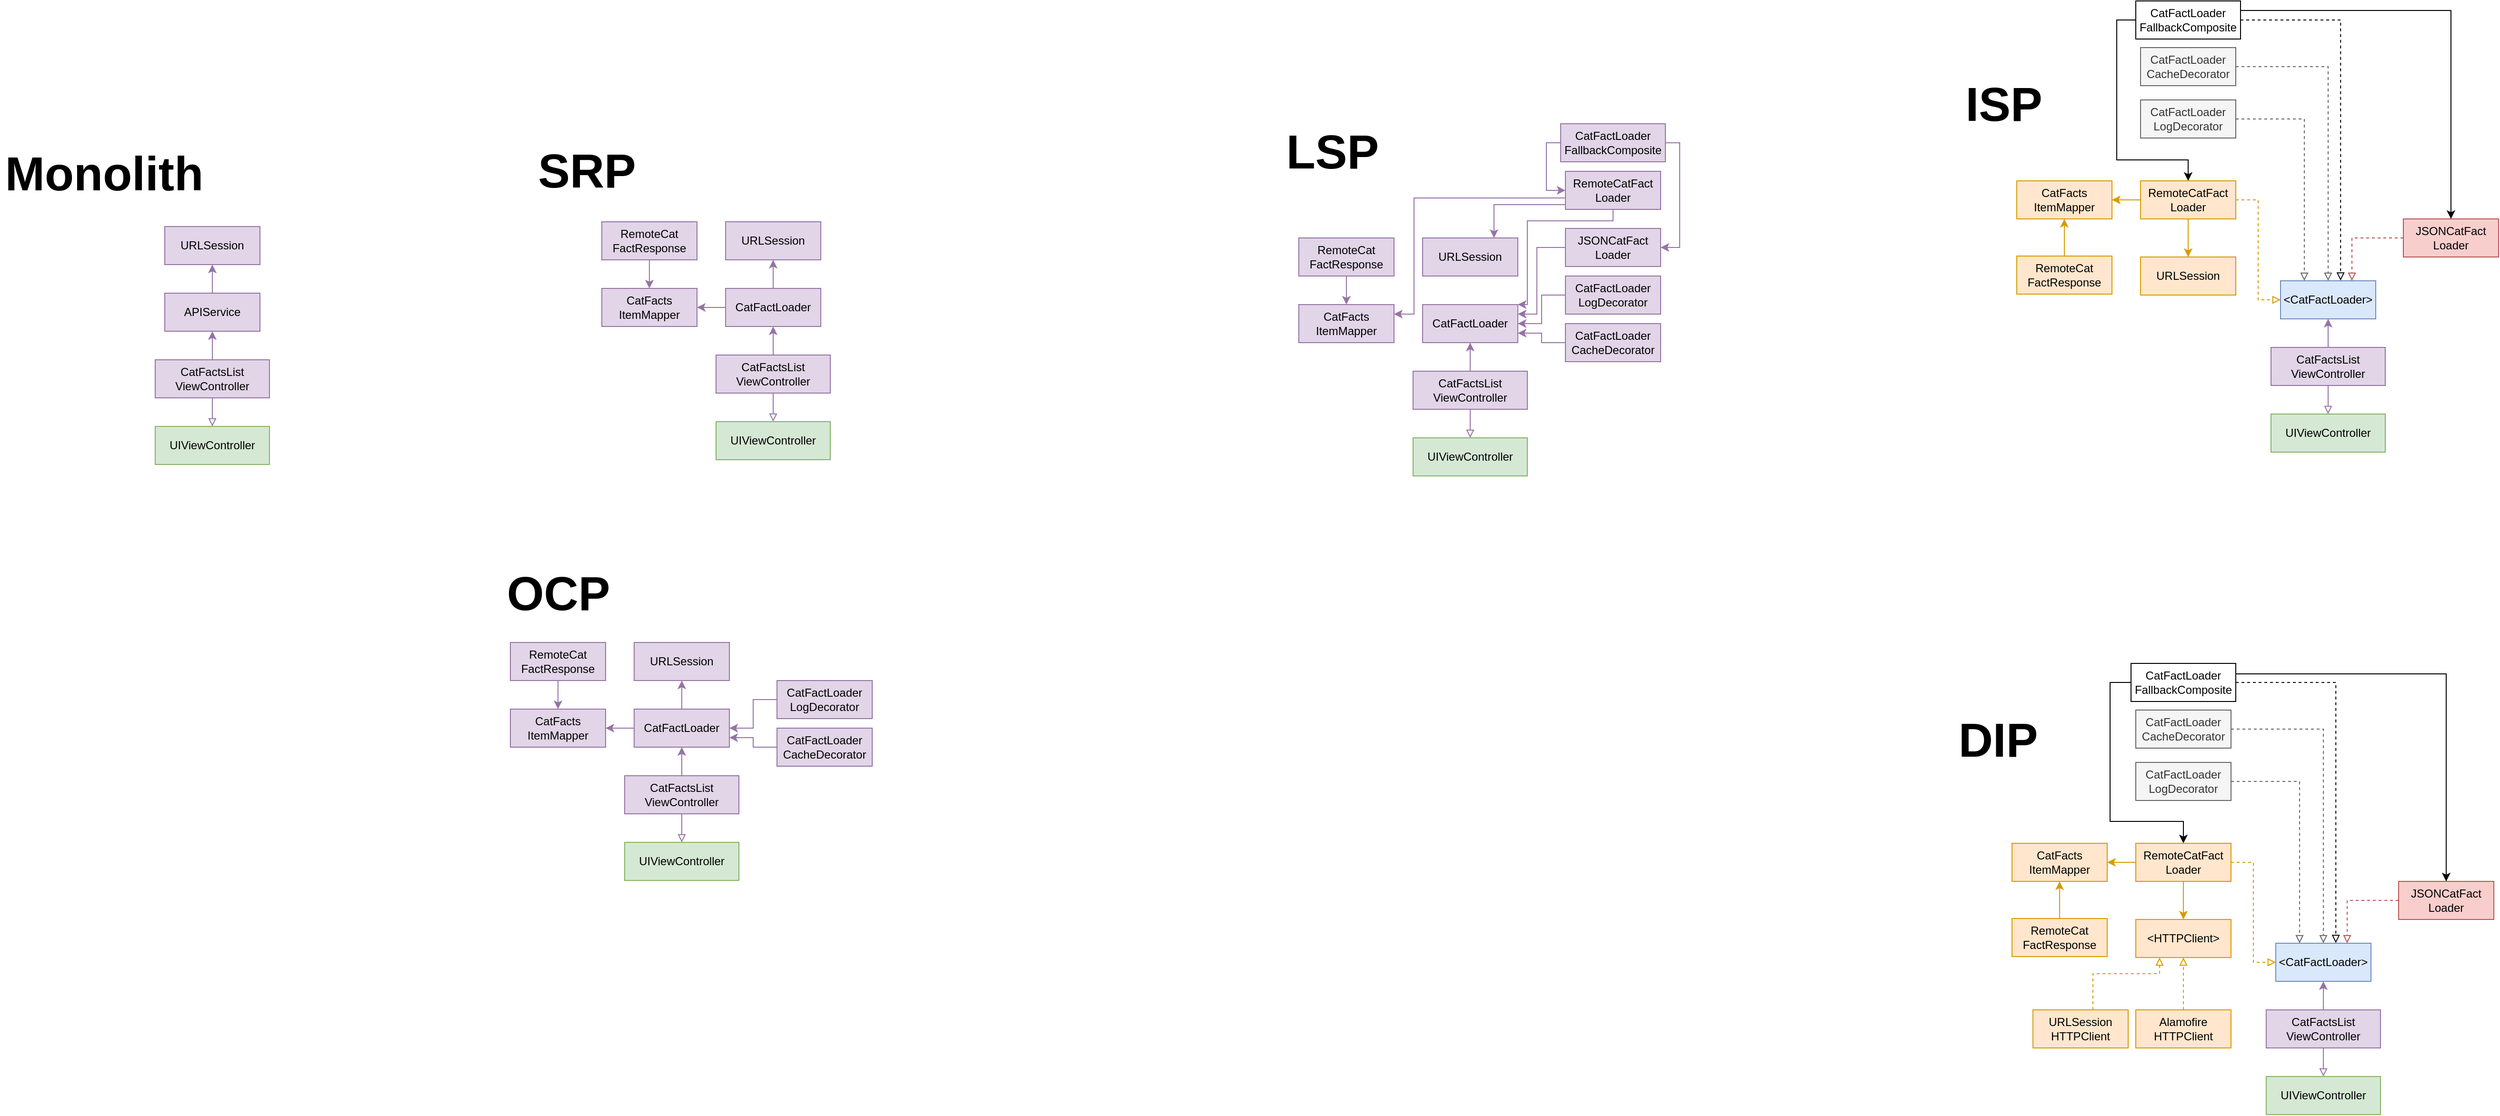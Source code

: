 <mxfile version="20.8.10" type="github">
  <diagram id="V63KB-KYKJKaw1Z58SDV" name="Page-1">
    <mxGraphModel dx="2649" dy="1131" grid="0" gridSize="10" guides="1" tooltips="1" connect="1" arrows="1" fold="1" page="0" pageScale="1" pageWidth="850" pageHeight="1100" math="0" shadow="0">
      <root>
        <mxCell id="0" />
        <mxCell id="1" parent="0" />
        <mxCell id="dMn5n8a147cffpDs2WUU-1" style="edgeStyle=orthogonalEdgeStyle;rounded=0;orthogonalLoop=1;jettySize=auto;html=1;fontColor=#1726FF;endArrow=block;endFill=0;fillColor=#e1d5e7;strokeColor=#9673a6;" edge="1" parent="1" source="dMn5n8a147cffpDs2WUU-3" target="dMn5n8a147cffpDs2WUU-4">
          <mxGeometry relative="1" as="geometry" />
        </mxCell>
        <mxCell id="dMn5n8a147cffpDs2WUU-2" style="edgeStyle=orthogonalEdgeStyle;rounded=0;orthogonalLoop=1;jettySize=auto;html=1;fontColor=#1726FF;endArrow=classic;endFill=1;fillColor=#e1d5e7;strokeColor=#9673a6;" edge="1" parent="1" source="dMn5n8a147cffpDs2WUU-3" target="dMn5n8a147cffpDs2WUU-5">
          <mxGeometry relative="1" as="geometry" />
        </mxCell>
        <mxCell id="dMn5n8a147cffpDs2WUU-3" value="CatFactsList&lt;br&gt;ViewController" style="rounded=0;whiteSpace=wrap;html=1;fillColor=#e1d5e7;strokeColor=#9673a6;" vertex="1" parent="1">
          <mxGeometry x="-382" y="758" width="120" height="40" as="geometry" />
        </mxCell>
        <mxCell id="dMn5n8a147cffpDs2WUU-4" value="UIViewController" style="rounded=0;whiteSpace=wrap;html=1;fillColor=#d5e8d4;strokeColor=#82b366;" vertex="1" parent="1">
          <mxGeometry x="-382" y="828" width="120" height="40" as="geometry" />
        </mxCell>
        <mxCell id="dMn5n8a147cffpDs2WUU-15" value="" style="edgeStyle=orthogonalEdgeStyle;rounded=0;orthogonalLoop=1;jettySize=auto;html=1;strokeColor=#9673a6;fontColor=#1726FF;endFill=1;fillColor=#e1d5e7;" edge="1" parent="1" source="dMn5n8a147cffpDs2WUU-5" target="dMn5n8a147cffpDs2WUU-14">
          <mxGeometry relative="1" as="geometry" />
        </mxCell>
        <mxCell id="dMn5n8a147cffpDs2WUU-5" value="APIService" style="rounded=0;whiteSpace=wrap;html=1;fillColor=#e1d5e7;strokeColor=#9673a6;" vertex="1" parent="1">
          <mxGeometry x="-372" y="688" width="100" height="40" as="geometry" />
        </mxCell>
        <mxCell id="dMn5n8a147cffpDs2WUU-14" value="URLSession" style="rounded=0;whiteSpace=wrap;html=1;fillColor=#e1d5e7;strokeColor=#9673a6;" vertex="1" parent="1">
          <mxGeometry x="-372" y="618" width="100" height="40" as="geometry" />
        </mxCell>
        <mxCell id="dMn5n8a147cffpDs2WUU-25" style="edgeStyle=orthogonalEdgeStyle;rounded=0;orthogonalLoop=1;jettySize=auto;html=1;fontColor=#1726FF;endArrow=block;endFill=0;fillColor=#e1d5e7;strokeColor=#9673a6;" edge="1" source="dMn5n8a147cffpDs2WUU-27" target="dMn5n8a147cffpDs2WUU-28" parent="1">
          <mxGeometry relative="1" as="geometry" />
        </mxCell>
        <mxCell id="dMn5n8a147cffpDs2WUU-26" style="edgeStyle=orthogonalEdgeStyle;rounded=0;orthogonalLoop=1;jettySize=auto;html=1;fontColor=#1726FF;endArrow=classic;endFill=1;fillColor=#e1d5e7;strokeColor=#9673a6;" edge="1" source="dMn5n8a147cffpDs2WUU-27" target="dMn5n8a147cffpDs2WUU-30" parent="1">
          <mxGeometry relative="1" as="geometry" />
        </mxCell>
        <mxCell id="dMn5n8a147cffpDs2WUU-27" value="CatFactsList&lt;br&gt;ViewController" style="rounded=0;whiteSpace=wrap;html=1;fillColor=#e1d5e7;strokeColor=#9673a6;" vertex="1" parent="1">
          <mxGeometry x="207" y="753" width="120" height="40" as="geometry" />
        </mxCell>
        <mxCell id="dMn5n8a147cffpDs2WUU-28" value="UIViewController" style="rounded=0;whiteSpace=wrap;html=1;fillColor=#d5e8d4;strokeColor=#82b366;" vertex="1" parent="1">
          <mxGeometry x="207" y="823" width="120" height="40" as="geometry" />
        </mxCell>
        <mxCell id="dMn5n8a147cffpDs2WUU-29" value="" style="edgeStyle=orthogonalEdgeStyle;rounded=0;orthogonalLoop=1;jettySize=auto;html=1;strokeColor=#9673a6;fontColor=#1726FF;endFill=1;fillColor=#e1d5e7;" edge="1" source="dMn5n8a147cffpDs2WUU-30" target="dMn5n8a147cffpDs2WUU-31" parent="1">
          <mxGeometry relative="1" as="geometry" />
        </mxCell>
        <mxCell id="dMn5n8a147cffpDs2WUU-36" value="" style="edgeStyle=orthogonalEdgeStyle;rounded=0;orthogonalLoop=1;jettySize=auto;html=1;strokeColor=#9673a6;fontColor=#1726FF;endFill=1;fillColor=#e1d5e7;" edge="1" parent="1" source="dMn5n8a147cffpDs2WUU-30" target="dMn5n8a147cffpDs2WUU-32">
          <mxGeometry relative="1" as="geometry" />
        </mxCell>
        <mxCell id="dMn5n8a147cffpDs2WUU-30" value="CatFactLoader" style="rounded=0;whiteSpace=wrap;html=1;fillColor=#e1d5e7;strokeColor=#9673a6;" vertex="1" parent="1">
          <mxGeometry x="217" y="683" width="100" height="40" as="geometry" />
        </mxCell>
        <mxCell id="dMn5n8a147cffpDs2WUU-31" value="URLSession" style="rounded=0;whiteSpace=wrap;html=1;fillColor=#e1d5e7;strokeColor=#9673a6;" vertex="1" parent="1">
          <mxGeometry x="217" y="613" width="100" height="40" as="geometry" />
        </mxCell>
        <mxCell id="dMn5n8a147cffpDs2WUU-32" value="CatFacts&lt;br&gt;ItemMapper" style="rounded=0;whiteSpace=wrap;html=1;fillColor=#e1d5e7;strokeColor=#9673a6;" vertex="1" parent="1">
          <mxGeometry x="87" y="683" width="100" height="40" as="geometry" />
        </mxCell>
        <mxCell id="dMn5n8a147cffpDs2WUU-40" value="" style="edgeStyle=orthogonalEdgeStyle;rounded=0;orthogonalLoop=1;jettySize=auto;html=1;strokeColor=#9673a6;fontColor=#1726FF;endFill=1;fillColor=#e1d5e7;" edge="1" parent="1" source="dMn5n8a147cffpDs2WUU-38" target="dMn5n8a147cffpDs2WUU-32">
          <mxGeometry relative="1" as="geometry" />
        </mxCell>
        <mxCell id="dMn5n8a147cffpDs2WUU-38" value="RemoteCat&lt;br&gt;FactResponse" style="rounded=0;whiteSpace=wrap;html=1;fillColor=#e1d5e7;strokeColor=#9673a6;" vertex="1" parent="1">
          <mxGeometry x="87" y="613" width="100" height="40" as="geometry" />
        </mxCell>
        <mxCell id="dMn5n8a147cffpDs2WUU-46" style="edgeStyle=orthogonalEdgeStyle;rounded=0;orthogonalLoop=1;jettySize=auto;html=1;fontColor=#1726FF;endArrow=block;endFill=0;fillColor=#e1d5e7;strokeColor=#9673a6;" edge="1" parent="1" source="dMn5n8a147cffpDs2WUU-48" target="dMn5n8a147cffpDs2WUU-49">
          <mxGeometry relative="1" as="geometry" />
        </mxCell>
        <mxCell id="dMn5n8a147cffpDs2WUU-47" style="edgeStyle=orthogonalEdgeStyle;rounded=0;orthogonalLoop=1;jettySize=auto;html=1;fontColor=#1726FF;endArrow=classic;endFill=1;fillColor=#e1d5e7;strokeColor=#9673a6;" edge="1" parent="1" source="dMn5n8a147cffpDs2WUU-48" target="dMn5n8a147cffpDs2WUU-53">
          <mxGeometry relative="1" as="geometry" />
        </mxCell>
        <mxCell id="dMn5n8a147cffpDs2WUU-48" value="CatFactsList&lt;br&gt;ViewController" style="rounded=0;whiteSpace=wrap;html=1;fillColor=#e1d5e7;strokeColor=#9673a6;" vertex="1" parent="1">
          <mxGeometry x="111" y="1195" width="120" height="40" as="geometry" />
        </mxCell>
        <mxCell id="dMn5n8a147cffpDs2WUU-49" value="UIViewController" style="rounded=0;whiteSpace=wrap;html=1;fillColor=#d5e8d4;strokeColor=#82b366;" vertex="1" parent="1">
          <mxGeometry x="111" y="1265" width="120" height="40" as="geometry" />
        </mxCell>
        <mxCell id="dMn5n8a147cffpDs2WUU-50" value="" style="edgeStyle=orthogonalEdgeStyle;rounded=0;orthogonalLoop=1;jettySize=auto;html=1;strokeColor=#9673a6;fontColor=#1726FF;endFill=1;fillColor=#e1d5e7;" edge="1" parent="1" source="dMn5n8a147cffpDs2WUU-53" target="dMn5n8a147cffpDs2WUU-54">
          <mxGeometry relative="1" as="geometry" />
        </mxCell>
        <mxCell id="dMn5n8a147cffpDs2WUU-51" value="" style="edgeStyle=orthogonalEdgeStyle;rounded=0;orthogonalLoop=1;jettySize=auto;html=1;strokeColor=#9673a6;fontColor=#1726FF;endFill=1;fillColor=#e1d5e7;" edge="1" parent="1" source="dMn5n8a147cffpDs2WUU-53" target="dMn5n8a147cffpDs2WUU-56">
          <mxGeometry relative="1" as="geometry" />
        </mxCell>
        <mxCell id="dMn5n8a147cffpDs2WUU-53" value="CatFactLoader" style="rounded=0;whiteSpace=wrap;html=1;fillColor=#e1d5e7;strokeColor=#9673a6;" vertex="1" parent="1">
          <mxGeometry x="121" y="1125" width="100" height="40" as="geometry" />
        </mxCell>
        <mxCell id="dMn5n8a147cffpDs2WUU-54" value="URLSession" style="rounded=0;whiteSpace=wrap;html=1;fillColor=#e1d5e7;strokeColor=#9673a6;" vertex="1" parent="1">
          <mxGeometry x="121" y="1055" width="100" height="40" as="geometry" />
        </mxCell>
        <mxCell id="dMn5n8a147cffpDs2WUU-56" value="CatFacts&lt;br&gt;ItemMapper" style="rounded=0;whiteSpace=wrap;html=1;fillColor=#e1d5e7;strokeColor=#9673a6;" vertex="1" parent="1">
          <mxGeometry x="-9" y="1125" width="100" height="40" as="geometry" />
        </mxCell>
        <mxCell id="dMn5n8a147cffpDs2WUU-57" value="" style="edgeStyle=orthogonalEdgeStyle;rounded=0;orthogonalLoop=1;jettySize=auto;html=1;strokeColor=#9673a6;fontColor=#1726FF;endFill=1;fillColor=#e1d5e7;" edge="1" parent="1" source="dMn5n8a147cffpDs2WUU-58" target="dMn5n8a147cffpDs2WUU-56">
          <mxGeometry relative="1" as="geometry" />
        </mxCell>
        <mxCell id="dMn5n8a147cffpDs2WUU-58" value="RemoteCat&lt;br&gt;FactResponse" style="rounded=0;whiteSpace=wrap;html=1;fillColor=#e1d5e7;strokeColor=#9673a6;" vertex="1" parent="1">
          <mxGeometry x="-9" y="1055" width="100" height="40" as="geometry" />
        </mxCell>
        <mxCell id="dMn5n8a147cffpDs2WUU-62" style="edgeStyle=orthogonalEdgeStyle;rounded=0;orthogonalLoop=1;jettySize=auto;html=1;entryX=1;entryY=0.5;entryDx=0;entryDy=0;strokeColor=#9673a6;fontColor=#1726FF;endFill=1;fillColor=#e1d5e7;" edge="1" parent="1" source="dMn5n8a147cffpDs2WUU-60" target="dMn5n8a147cffpDs2WUU-53">
          <mxGeometry relative="1" as="geometry" />
        </mxCell>
        <mxCell id="dMn5n8a147cffpDs2WUU-60" value="CatFactLoader&lt;br&gt;LogDecorator" style="rounded=0;whiteSpace=wrap;html=1;fillColor=#e1d5e7;strokeColor=#9673a6;" vertex="1" parent="1">
          <mxGeometry x="271" y="1095" width="100" height="40" as="geometry" />
        </mxCell>
        <mxCell id="dMn5n8a147cffpDs2WUU-65" style="edgeStyle=orthogonalEdgeStyle;rounded=0;orthogonalLoop=1;jettySize=auto;html=1;entryX=1;entryY=0.75;entryDx=0;entryDy=0;strokeColor=#9673a6;fontColor=#1726FF;endFill=1;fillColor=#e1d5e7;" edge="1" parent="1" source="dMn5n8a147cffpDs2WUU-63" target="dMn5n8a147cffpDs2WUU-53">
          <mxGeometry relative="1" as="geometry" />
        </mxCell>
        <mxCell id="dMn5n8a147cffpDs2WUU-63" value="CatFactLoader&lt;br&gt;CacheDecorator" style="rounded=0;whiteSpace=wrap;html=1;fillColor=#e1d5e7;strokeColor=#9673a6;" vertex="1" parent="1">
          <mxGeometry x="271" y="1145" width="100" height="40" as="geometry" />
        </mxCell>
        <mxCell id="dMn5n8a147cffpDs2WUU-66" style="edgeStyle=orthogonalEdgeStyle;rounded=0;orthogonalLoop=1;jettySize=auto;html=1;fontColor=#1726FF;endArrow=block;endFill=0;fillColor=#e1d5e7;strokeColor=#9673a6;" edge="1" parent="1" source="dMn5n8a147cffpDs2WUU-68" target="dMn5n8a147cffpDs2WUU-69">
          <mxGeometry relative="1" as="geometry" />
        </mxCell>
        <mxCell id="dMn5n8a147cffpDs2WUU-67" style="edgeStyle=orthogonalEdgeStyle;rounded=0;orthogonalLoop=1;jettySize=auto;html=1;fontColor=#1726FF;endArrow=classic;endFill=1;fillColor=#e1d5e7;strokeColor=#9673a6;" edge="1" parent="1" source="dMn5n8a147cffpDs2WUU-68" target="dMn5n8a147cffpDs2WUU-73">
          <mxGeometry relative="1" as="geometry" />
        </mxCell>
        <mxCell id="dMn5n8a147cffpDs2WUU-68" value="CatFactsList&lt;br&gt;ViewController" style="rounded=0;whiteSpace=wrap;html=1;fillColor=#e1d5e7;strokeColor=#9673a6;" vertex="1" parent="1">
          <mxGeometry x="939" y="770" width="120" height="40" as="geometry" />
        </mxCell>
        <mxCell id="dMn5n8a147cffpDs2WUU-69" value="UIViewController" style="rounded=0;whiteSpace=wrap;html=1;fillColor=#d5e8d4;strokeColor=#82b366;" vertex="1" parent="1">
          <mxGeometry x="939" y="840" width="120" height="40" as="geometry" />
        </mxCell>
        <mxCell id="dMn5n8a147cffpDs2WUU-73" value="CatFactLoader" style="rounded=0;whiteSpace=wrap;html=1;fillColor=#e1d5e7;strokeColor=#9673a6;" vertex="1" parent="1">
          <mxGeometry x="949" y="700" width="100" height="40" as="geometry" />
        </mxCell>
        <mxCell id="dMn5n8a147cffpDs2WUU-74" value="URLSession" style="rounded=0;whiteSpace=wrap;html=1;fillColor=#e1d5e7;strokeColor=#9673a6;" vertex="1" parent="1">
          <mxGeometry x="949" y="630" width="100" height="40" as="geometry" />
        </mxCell>
        <mxCell id="dMn5n8a147cffpDs2WUU-76" value="CatFacts&lt;br&gt;ItemMapper" style="rounded=0;whiteSpace=wrap;html=1;fillColor=#e1d5e7;strokeColor=#9673a6;" vertex="1" parent="1">
          <mxGeometry x="819" y="700" width="100" height="40" as="geometry" />
        </mxCell>
        <mxCell id="dMn5n8a147cffpDs2WUU-77" value="" style="edgeStyle=orthogonalEdgeStyle;rounded=0;orthogonalLoop=1;jettySize=auto;html=1;strokeColor=#9673a6;fontColor=#1726FF;endFill=1;fillColor=#e1d5e7;" edge="1" parent="1" source="dMn5n8a147cffpDs2WUU-78" target="dMn5n8a147cffpDs2WUU-76">
          <mxGeometry relative="1" as="geometry" />
        </mxCell>
        <mxCell id="dMn5n8a147cffpDs2WUU-78" value="RemoteCat&lt;br&gt;FactResponse" style="rounded=0;whiteSpace=wrap;html=1;fillColor=#e1d5e7;strokeColor=#9673a6;" vertex="1" parent="1">
          <mxGeometry x="819" y="630" width="100" height="40" as="geometry" />
        </mxCell>
        <mxCell id="dMn5n8a147cffpDs2WUU-80" style="edgeStyle=orthogonalEdgeStyle;rounded=0;orthogonalLoop=1;jettySize=auto;html=1;entryX=1;entryY=0.5;entryDx=0;entryDy=0;strokeColor=#9673a6;fontColor=#1726FF;endFill=1;fillColor=#e1d5e7;" edge="1" parent="1" source="dMn5n8a147cffpDs2WUU-81" target="dMn5n8a147cffpDs2WUU-73">
          <mxGeometry relative="1" as="geometry" />
        </mxCell>
        <mxCell id="dMn5n8a147cffpDs2WUU-81" value="CatFactLoader&lt;br&gt;LogDecorator" style="rounded=0;whiteSpace=wrap;html=1;fillColor=#e1d5e7;strokeColor=#9673a6;" vertex="1" parent="1">
          <mxGeometry x="1099" y="670" width="100" height="40" as="geometry" />
        </mxCell>
        <mxCell id="dMn5n8a147cffpDs2WUU-82" style="edgeStyle=orthogonalEdgeStyle;rounded=0;orthogonalLoop=1;jettySize=auto;html=1;entryX=1;entryY=0.75;entryDx=0;entryDy=0;strokeColor=#9673a6;fontColor=#1726FF;endFill=1;fillColor=#e1d5e7;" edge="1" parent="1" source="dMn5n8a147cffpDs2WUU-83" target="dMn5n8a147cffpDs2WUU-73">
          <mxGeometry relative="1" as="geometry" />
        </mxCell>
        <mxCell id="dMn5n8a147cffpDs2WUU-83" value="CatFactLoader&lt;br&gt;CacheDecorator" style="rounded=0;whiteSpace=wrap;html=1;fillColor=#e1d5e7;strokeColor=#9673a6;" vertex="1" parent="1">
          <mxGeometry x="1099" y="720" width="100" height="40" as="geometry" />
        </mxCell>
        <mxCell id="dMn5n8a147cffpDs2WUU-91" style="edgeStyle=orthogonalEdgeStyle;rounded=0;orthogonalLoop=1;jettySize=auto;html=1;entryX=1;entryY=0.25;entryDx=0;entryDy=0;strokeColor=#9673a6;fontColor=#1726FF;endFill=1;fillColor=#e1d5e7;" edge="1" parent="1" source="dMn5n8a147cffpDs2WUU-84" target="dMn5n8a147cffpDs2WUU-73">
          <mxGeometry relative="1" as="geometry">
            <Array as="points">
              <mxPoint x="1069" y="640" />
              <mxPoint x="1069" y="710" />
            </Array>
          </mxGeometry>
        </mxCell>
        <mxCell id="dMn5n8a147cffpDs2WUU-84" value="JSONCatFact&lt;br&gt;Loader" style="rounded=0;whiteSpace=wrap;html=1;fillColor=#e1d5e7;strokeColor=#9673a6;" vertex="1" parent="1">
          <mxGeometry x="1099" y="620" width="100" height="40" as="geometry" />
        </mxCell>
        <mxCell id="dMn5n8a147cffpDs2WUU-88" style="edgeStyle=orthogonalEdgeStyle;rounded=0;orthogonalLoop=1;jettySize=auto;html=1;entryX=1;entryY=0.5;entryDx=0;entryDy=0;strokeColor=#9673a6;fontColor=#1726FF;endFill=1;fillColor=#e1d5e7;" edge="1" parent="1" source="dMn5n8a147cffpDs2WUU-87" target="dMn5n8a147cffpDs2WUU-84">
          <mxGeometry relative="1" as="geometry">
            <Array as="points">
              <mxPoint x="1219" y="530" />
              <mxPoint x="1219" y="640" />
            </Array>
          </mxGeometry>
        </mxCell>
        <mxCell id="dMn5n8a147cffpDs2WUU-116" style="edgeStyle=orthogonalEdgeStyle;rounded=0;orthogonalLoop=1;jettySize=auto;html=1;entryX=0;entryY=0.5;entryDx=0;entryDy=0;strokeColor=#9673a6;fontColor=#1726FF;endFill=1;fillColor=#e1d5e7;" edge="1" parent="1" source="dMn5n8a147cffpDs2WUU-87" target="dMn5n8a147cffpDs2WUU-115">
          <mxGeometry relative="1" as="geometry">
            <Array as="points">
              <mxPoint x="1079" y="530" />
              <mxPoint x="1079" y="580" />
            </Array>
          </mxGeometry>
        </mxCell>
        <mxCell id="dMn5n8a147cffpDs2WUU-87" value="CatFactLoader&lt;br&gt;FallbackComposite" style="rounded=0;whiteSpace=wrap;html=1;fillColor=#e1d5e7;strokeColor=#9673a6;" vertex="1" parent="1">
          <mxGeometry x="1094" y="510" width="110" height="40" as="geometry" />
        </mxCell>
        <mxCell id="dMn5n8a147cffpDs2WUU-117" style="edgeStyle=orthogonalEdgeStyle;rounded=0;orthogonalLoop=1;jettySize=auto;html=1;entryX=1;entryY=0;entryDx=0;entryDy=0;strokeColor=#9673a6;fontColor=#1726FF;endFill=1;fillColor=#e1d5e7;" edge="1" parent="1" source="dMn5n8a147cffpDs2WUU-115" target="dMn5n8a147cffpDs2WUU-73">
          <mxGeometry relative="1" as="geometry">
            <Array as="points">
              <mxPoint x="1149" y="612" />
              <mxPoint x="1059" y="612" />
              <mxPoint x="1059" y="700" />
            </Array>
          </mxGeometry>
        </mxCell>
        <mxCell id="dMn5n8a147cffpDs2WUU-143" style="edgeStyle=orthogonalEdgeStyle;rounded=0;orthogonalLoop=1;jettySize=auto;html=1;strokeColor=#9673a6;fontColor=#1726FF;endFill=1;fillColor=#e1d5e7;" edge="1" parent="1" source="dMn5n8a147cffpDs2WUU-115" target="dMn5n8a147cffpDs2WUU-74">
          <mxGeometry relative="1" as="geometry">
            <Array as="points">
              <mxPoint x="1024" y="595" />
            </Array>
          </mxGeometry>
        </mxCell>
        <mxCell id="dMn5n8a147cffpDs2WUU-144" style="edgeStyle=orthogonalEdgeStyle;rounded=0;orthogonalLoop=1;jettySize=auto;html=1;entryX=1;entryY=0.25;entryDx=0;entryDy=0;strokeColor=#9673a6;fontColor=#1726FF;endFill=1;fillColor=#e1d5e7;" edge="1" parent="1" source="dMn5n8a147cffpDs2WUU-115" target="dMn5n8a147cffpDs2WUU-76">
          <mxGeometry relative="1" as="geometry">
            <Array as="points">
              <mxPoint x="940" y="588" />
              <mxPoint x="940" y="710" />
            </Array>
          </mxGeometry>
        </mxCell>
        <mxCell id="dMn5n8a147cffpDs2WUU-115" value="RemoteCatFact&lt;br&gt;Loader" style="rounded=0;whiteSpace=wrap;html=1;fillColor=#e1d5e7;strokeColor=#9673a6;" vertex="1" parent="1">
          <mxGeometry x="1099" y="560" width="100" height="40" as="geometry" />
        </mxCell>
        <mxCell id="dMn5n8a147cffpDs2WUU-165" style="edgeStyle=orthogonalEdgeStyle;rounded=0;orthogonalLoop=1;jettySize=auto;html=1;fontColor=#1726FF;endArrow=block;endFill=0;fillColor=#e1d5e7;strokeColor=#9673a6;" edge="1" source="dMn5n8a147cffpDs2WUU-167" target="dMn5n8a147cffpDs2WUU-168" parent="1">
          <mxGeometry relative="1" as="geometry" />
        </mxCell>
        <mxCell id="dMn5n8a147cffpDs2WUU-166" style="edgeStyle=orthogonalEdgeStyle;rounded=0;orthogonalLoop=1;jettySize=auto;html=1;fontColor=#1726FF;endArrow=classic;endFill=1;fillColor=#e1d5e7;strokeColor=#9673a6;" edge="1" source="dMn5n8a147cffpDs2WUU-167" target="dMn5n8a147cffpDs2WUU-169" parent="1">
          <mxGeometry relative="1" as="geometry" />
        </mxCell>
        <mxCell id="dMn5n8a147cffpDs2WUU-167" value="CatFactsList&lt;br&gt;ViewController" style="rounded=0;whiteSpace=wrap;html=1;fillColor=#e1d5e7;strokeColor=#9673a6;" vertex="1" parent="1">
          <mxGeometry x="1840" y="745" width="120" height="40" as="geometry" />
        </mxCell>
        <mxCell id="dMn5n8a147cffpDs2WUU-168" value="UIViewController" style="rounded=0;whiteSpace=wrap;html=1;fillColor=#d5e8d4;strokeColor=#82b366;" vertex="1" parent="1">
          <mxGeometry x="1840" y="815" width="120" height="40" as="geometry" />
        </mxCell>
        <mxCell id="dMn5n8a147cffpDs2WUU-169" value="&amp;lt;CatFactLoader&amp;gt;" style="rounded=0;whiteSpace=wrap;html=1;fillColor=#dae8fc;strokeColor=#6c8ebf;" vertex="1" parent="1">
          <mxGeometry x="1850" y="675" width="100" height="40" as="geometry" />
        </mxCell>
        <mxCell id="dMn5n8a147cffpDs2WUU-170" value="URLSession" style="rounded=0;whiteSpace=wrap;html=1;fillColor=#ffe6cc;strokeColor=#d79b00;" vertex="1" parent="1">
          <mxGeometry x="1703" y="650" width="100" height="40" as="geometry" />
        </mxCell>
        <mxCell id="dMn5n8a147cffpDs2WUU-171" value="CatFacts&lt;br&gt;ItemMapper" style="rounded=0;whiteSpace=wrap;html=1;fillColor=#ffe6cc;strokeColor=#d79b00;" vertex="1" parent="1">
          <mxGeometry x="1573" y="570" width="100" height="40" as="geometry" />
        </mxCell>
        <mxCell id="dMn5n8a147cffpDs2WUU-172" value="" style="edgeStyle=orthogonalEdgeStyle;rounded=0;orthogonalLoop=1;jettySize=auto;html=1;strokeColor=#d79b00;fontColor=#1726FF;endFill=1;fillColor=#ffe6cc;" edge="1" source="dMn5n8a147cffpDs2WUU-173" target="dMn5n8a147cffpDs2WUU-171" parent="1">
          <mxGeometry relative="1" as="geometry" />
        </mxCell>
        <mxCell id="dMn5n8a147cffpDs2WUU-173" value="RemoteCat&lt;br&gt;FactResponse" style="rounded=0;whiteSpace=wrap;html=1;fillColor=#ffe6cc;strokeColor=#d79b00;" vertex="1" parent="1">
          <mxGeometry x="1573" y="649" width="100" height="40" as="geometry" />
        </mxCell>
        <mxCell id="dMn5n8a147cffpDs2WUU-224" style="edgeStyle=orthogonalEdgeStyle;rounded=0;orthogonalLoop=1;jettySize=auto;html=1;entryX=0.25;entryY=0;entryDx=0;entryDy=0;endArrow=block;endFill=0;strokeColor=#666666;dashed=1;fillColor=#f5f5f5;" edge="1" parent="1" source="dMn5n8a147cffpDs2WUU-175" target="dMn5n8a147cffpDs2WUU-169">
          <mxGeometry relative="1" as="geometry" />
        </mxCell>
        <mxCell id="dMn5n8a147cffpDs2WUU-175" value="CatFactLoader&lt;br&gt;LogDecorator" style="rounded=0;whiteSpace=wrap;html=1;fillColor=#f5f5f5;strokeColor=#666666;fontColor=#333333;" vertex="1" parent="1">
          <mxGeometry x="1703" y="485" width="100" height="40" as="geometry" />
        </mxCell>
        <mxCell id="dMn5n8a147cffpDs2WUU-223" style="edgeStyle=orthogonalEdgeStyle;rounded=0;orthogonalLoop=1;jettySize=auto;html=1;endArrow=block;endFill=0;strokeColor=#666666;dashed=1;fillColor=#f5f5f5;" edge="1" parent="1" source="dMn5n8a147cffpDs2WUU-177" target="dMn5n8a147cffpDs2WUU-169">
          <mxGeometry relative="1" as="geometry" />
        </mxCell>
        <mxCell id="dMn5n8a147cffpDs2WUU-177" value="CatFactLoader&lt;br&gt;CacheDecorator" style="rounded=0;whiteSpace=wrap;html=1;fillColor=#f5f5f5;strokeColor=#666666;fontColor=#333333;" vertex="1" parent="1">
          <mxGeometry x="1703" y="430" width="100" height="40" as="geometry" />
        </mxCell>
        <mxCell id="dMn5n8a147cffpDs2WUU-222" style="edgeStyle=orthogonalEdgeStyle;rounded=0;orthogonalLoop=1;jettySize=auto;html=1;entryX=0.75;entryY=0;entryDx=0;entryDy=0;endArrow=block;endFill=0;strokeColor=#b85450;dashed=1;fillColor=#f8cecc;" edge="1" parent="1" source="dMn5n8a147cffpDs2WUU-179" target="dMn5n8a147cffpDs2WUU-169">
          <mxGeometry relative="1" as="geometry" />
        </mxCell>
        <mxCell id="dMn5n8a147cffpDs2WUU-179" value="JSONCatFact&lt;br&gt;Loader" style="rounded=0;whiteSpace=wrap;html=1;fillColor=#f8cecc;strokeColor=#b85450;" vertex="1" parent="1">
          <mxGeometry x="1979" y="610" width="100" height="40" as="geometry" />
        </mxCell>
        <mxCell id="dMn5n8a147cffpDs2WUU-225" style="edgeStyle=orthogonalEdgeStyle;rounded=0;orthogonalLoop=1;jettySize=auto;html=1;endArrow=block;endFill=0;entryX=0.631;entryY=-0.005;entryDx=0;entryDy=0;entryPerimeter=0;dashed=1;" edge="1" parent="1" source="dMn5n8a147cffpDs2WUU-182" target="dMn5n8a147cffpDs2WUU-169">
          <mxGeometry relative="1" as="geometry">
            <mxPoint x="1926.576" y="646.303" as="targetPoint" />
            <Array as="points">
              <mxPoint x="1913" y="401" />
            </Array>
          </mxGeometry>
        </mxCell>
        <mxCell id="dMn5n8a147cffpDs2WUU-252" style="edgeStyle=orthogonalEdgeStyle;rounded=0;orthogonalLoop=1;jettySize=auto;html=1;entryX=0.5;entryY=0;entryDx=0;entryDy=0;endArrow=classic;endFill=1;" edge="1" parent="1" source="dMn5n8a147cffpDs2WUU-182" target="dMn5n8a147cffpDs2WUU-186">
          <mxGeometry relative="1" as="geometry">
            <Array as="points">
              <mxPoint x="1678" y="401" />
              <mxPoint x="1678" y="548" />
              <mxPoint x="1753" y="548" />
            </Array>
          </mxGeometry>
        </mxCell>
        <mxCell id="dMn5n8a147cffpDs2WUU-253" style="edgeStyle=orthogonalEdgeStyle;rounded=0;orthogonalLoop=1;jettySize=auto;html=1;endArrow=classic;endFill=1;" edge="1" parent="1" source="dMn5n8a147cffpDs2WUU-182" target="dMn5n8a147cffpDs2WUU-179">
          <mxGeometry relative="1" as="geometry">
            <Array as="points">
              <mxPoint x="2029" y="391" />
            </Array>
          </mxGeometry>
        </mxCell>
        <mxCell id="dMn5n8a147cffpDs2WUU-182" value="CatFactLoader&lt;br&gt;FallbackComposite" style="rounded=0;whiteSpace=wrap;html=1;" vertex="1" parent="1">
          <mxGeometry x="1698" y="381" width="110" height="40" as="geometry" />
        </mxCell>
        <mxCell id="dMn5n8a147cffpDs2WUU-187" style="edgeStyle=orthogonalEdgeStyle;rounded=0;orthogonalLoop=1;jettySize=auto;html=1;entryX=0.5;entryY=0;entryDx=0;entryDy=0;endArrow=classic;endFill=1;fillColor=#ffe6cc;strokeColor=#d79b00;fontColor=#1726FF;" edge="1" parent="1" source="dMn5n8a147cffpDs2WUU-186" target="dMn5n8a147cffpDs2WUU-170">
          <mxGeometry relative="1" as="geometry" />
        </mxCell>
        <mxCell id="dMn5n8a147cffpDs2WUU-217" style="edgeStyle=orthogonalEdgeStyle;rounded=0;orthogonalLoop=1;jettySize=auto;html=1;entryX=0;entryY=0.5;entryDx=0;entryDy=0;endArrow=block;endFill=0;dashed=1;fillColor=#ffe6cc;strokeColor=#d79b00;" edge="1" parent="1" source="dMn5n8a147cffpDs2WUU-186" target="dMn5n8a147cffpDs2WUU-169">
          <mxGeometry relative="1" as="geometry" />
        </mxCell>
        <mxCell id="dMn5n8a147cffpDs2WUU-218" value="" style="edgeStyle=orthogonalEdgeStyle;rounded=0;orthogonalLoop=1;jettySize=auto;html=1;endArrow=classic;endFill=1;strokeColor=#d79b00;fontColor=#1726FF;fillColor=#ffe6cc;" edge="1" parent="1" source="dMn5n8a147cffpDs2WUU-186" target="dMn5n8a147cffpDs2WUU-171">
          <mxGeometry relative="1" as="geometry" />
        </mxCell>
        <mxCell id="dMn5n8a147cffpDs2WUU-186" value="RemoteCatFact&lt;br&gt;Loader" style="rounded=0;whiteSpace=wrap;html=1;fillColor=#ffe6cc;strokeColor=#d79b00;" vertex="1" parent="1">
          <mxGeometry x="1703" y="570" width="100" height="40" as="geometry" />
        </mxCell>
        <mxCell id="dMn5n8a147cffpDs2WUU-226" style="edgeStyle=orthogonalEdgeStyle;rounded=0;orthogonalLoop=1;jettySize=auto;html=1;fontColor=#1726FF;endArrow=block;endFill=0;fillColor=#e1d5e7;strokeColor=#9673a6;" edge="1" source="dMn5n8a147cffpDs2WUU-228" target="dMn5n8a147cffpDs2WUU-229" parent="1">
          <mxGeometry relative="1" as="geometry" />
        </mxCell>
        <mxCell id="dMn5n8a147cffpDs2WUU-227" style="edgeStyle=orthogonalEdgeStyle;rounded=0;orthogonalLoop=1;jettySize=auto;html=1;fontColor=#1726FF;endArrow=classic;endFill=1;fillColor=#e1d5e7;strokeColor=#9673a6;" edge="1" source="dMn5n8a147cffpDs2WUU-228" target="dMn5n8a147cffpDs2WUU-230" parent="1">
          <mxGeometry relative="1" as="geometry" />
        </mxCell>
        <mxCell id="dMn5n8a147cffpDs2WUU-228" value="CatFactsList&lt;br&gt;ViewController" style="rounded=0;whiteSpace=wrap;html=1;fillColor=#e1d5e7;strokeColor=#9673a6;" vertex="1" parent="1">
          <mxGeometry x="1835" y="1441" width="120" height="40" as="geometry" />
        </mxCell>
        <mxCell id="dMn5n8a147cffpDs2WUU-229" value="UIViewController" style="rounded=0;whiteSpace=wrap;html=1;fillColor=#d5e8d4;strokeColor=#82b366;" vertex="1" parent="1">
          <mxGeometry x="1835" y="1511" width="120" height="40" as="geometry" />
        </mxCell>
        <mxCell id="dMn5n8a147cffpDs2WUU-230" value="&amp;lt;CatFactLoader&amp;gt;" style="rounded=0;whiteSpace=wrap;html=1;fillColor=#dae8fc;strokeColor=#6c8ebf;" vertex="1" parent="1">
          <mxGeometry x="1845" y="1371" width="100" height="40" as="geometry" />
        </mxCell>
        <mxCell id="dMn5n8a147cffpDs2WUU-231" value="&amp;lt;HTTPClient&amp;gt;" style="rounded=0;whiteSpace=wrap;html=1;fillColor=#ffe6cc;strokeColor=#d79b00;" vertex="1" parent="1">
          <mxGeometry x="1698" y="1346" width="100" height="40" as="geometry" />
        </mxCell>
        <mxCell id="dMn5n8a147cffpDs2WUU-232" value="CatFacts&lt;br&gt;ItemMapper" style="rounded=0;whiteSpace=wrap;html=1;fillColor=#ffe6cc;strokeColor=#d79b00;" vertex="1" parent="1">
          <mxGeometry x="1568" y="1266" width="100" height="40" as="geometry" />
        </mxCell>
        <mxCell id="dMn5n8a147cffpDs2WUU-233" value="" style="edgeStyle=orthogonalEdgeStyle;rounded=0;orthogonalLoop=1;jettySize=auto;html=1;strokeColor=#d79b00;fontColor=#1726FF;endFill=1;fillColor=#ffe6cc;" edge="1" source="dMn5n8a147cffpDs2WUU-234" target="dMn5n8a147cffpDs2WUU-232" parent="1">
          <mxGeometry relative="1" as="geometry" />
        </mxCell>
        <mxCell id="dMn5n8a147cffpDs2WUU-234" value="RemoteCat&lt;br&gt;FactResponse" style="rounded=0;whiteSpace=wrap;html=1;fillColor=#ffe6cc;strokeColor=#d79b00;" vertex="1" parent="1">
          <mxGeometry x="1568" y="1345" width="100" height="40" as="geometry" />
        </mxCell>
        <mxCell id="dMn5n8a147cffpDs2WUU-235" style="edgeStyle=orthogonalEdgeStyle;rounded=0;orthogonalLoop=1;jettySize=auto;html=1;entryX=0.25;entryY=0;entryDx=0;entryDy=0;endArrow=block;endFill=0;strokeColor=#666666;dashed=1;fillColor=#f5f5f5;" edge="1" source="dMn5n8a147cffpDs2WUU-236" target="dMn5n8a147cffpDs2WUU-230" parent="1">
          <mxGeometry relative="1" as="geometry" />
        </mxCell>
        <mxCell id="dMn5n8a147cffpDs2WUU-236" value="CatFactLoader&lt;br&gt;LogDecorator" style="rounded=0;whiteSpace=wrap;html=1;fillColor=#f5f5f5;strokeColor=#666666;fontColor=#333333;" vertex="1" parent="1">
          <mxGeometry x="1698" y="1181" width="100" height="40" as="geometry" />
        </mxCell>
        <mxCell id="dMn5n8a147cffpDs2WUU-237" style="edgeStyle=orthogonalEdgeStyle;rounded=0;orthogonalLoop=1;jettySize=auto;html=1;endArrow=block;endFill=0;strokeColor=#666666;dashed=1;fillColor=#f5f5f5;" edge="1" source="dMn5n8a147cffpDs2WUU-238" target="dMn5n8a147cffpDs2WUU-230" parent="1">
          <mxGeometry relative="1" as="geometry" />
        </mxCell>
        <mxCell id="dMn5n8a147cffpDs2WUU-238" value="CatFactLoader&lt;br&gt;CacheDecorator" style="rounded=0;whiteSpace=wrap;html=1;fillColor=#f5f5f5;strokeColor=#666666;fontColor=#333333;" vertex="1" parent="1">
          <mxGeometry x="1698" y="1126" width="100" height="40" as="geometry" />
        </mxCell>
        <mxCell id="dMn5n8a147cffpDs2WUU-239" style="edgeStyle=orthogonalEdgeStyle;rounded=0;orthogonalLoop=1;jettySize=auto;html=1;entryX=0.75;entryY=0;entryDx=0;entryDy=0;endArrow=block;endFill=0;strokeColor=#b85450;dashed=1;fillColor=#f8cecc;" edge="1" source="dMn5n8a147cffpDs2WUU-240" target="dMn5n8a147cffpDs2WUU-230" parent="1">
          <mxGeometry relative="1" as="geometry" />
        </mxCell>
        <mxCell id="dMn5n8a147cffpDs2WUU-240" value="JSONCatFact&lt;br&gt;Loader" style="rounded=0;whiteSpace=wrap;html=1;fillColor=#f8cecc;strokeColor=#b85450;" vertex="1" parent="1">
          <mxGeometry x="1974" y="1306" width="100" height="40" as="geometry" />
        </mxCell>
        <mxCell id="dMn5n8a147cffpDs2WUU-241" style="edgeStyle=orthogonalEdgeStyle;rounded=0;orthogonalLoop=1;jettySize=auto;html=1;endArrow=block;endFill=0;entryX=0.631;entryY=-0.005;entryDx=0;entryDy=0;entryPerimeter=0;dashed=1;" edge="1" source="dMn5n8a147cffpDs2WUU-242" target="dMn5n8a147cffpDs2WUU-230" parent="1">
          <mxGeometry relative="1" as="geometry">
            <mxPoint x="1921.576" y="1342.303" as="targetPoint" />
            <Array as="points">
              <mxPoint x="1908" y="1097" />
            </Array>
          </mxGeometry>
        </mxCell>
        <mxCell id="dMn5n8a147cffpDs2WUU-254" style="edgeStyle=orthogonalEdgeStyle;rounded=0;orthogonalLoop=1;jettySize=auto;html=1;entryX=0.5;entryY=0;entryDx=0;entryDy=0;endArrow=classic;endFill=1;" edge="1" parent="1" source="dMn5n8a147cffpDs2WUU-242" target="dMn5n8a147cffpDs2WUU-246">
          <mxGeometry relative="1" as="geometry">
            <Array as="points">
              <mxPoint x="1671" y="1097" />
              <mxPoint x="1671" y="1243" />
              <mxPoint x="1748" y="1243" />
            </Array>
          </mxGeometry>
        </mxCell>
        <mxCell id="dMn5n8a147cffpDs2WUU-255" style="edgeStyle=orthogonalEdgeStyle;rounded=0;orthogonalLoop=1;jettySize=auto;html=1;endArrow=classic;endFill=1;" edge="1" parent="1" source="dMn5n8a147cffpDs2WUU-242" target="dMn5n8a147cffpDs2WUU-240">
          <mxGeometry relative="1" as="geometry">
            <Array as="points">
              <mxPoint x="2024" y="1088" />
            </Array>
          </mxGeometry>
        </mxCell>
        <mxCell id="dMn5n8a147cffpDs2WUU-242" value="CatFactLoader&lt;br&gt;FallbackComposite" style="rounded=0;whiteSpace=wrap;html=1;" vertex="1" parent="1">
          <mxGeometry x="1693" y="1077" width="110" height="40" as="geometry" />
        </mxCell>
        <mxCell id="dMn5n8a147cffpDs2WUU-243" style="edgeStyle=orthogonalEdgeStyle;rounded=0;orthogonalLoop=1;jettySize=auto;html=1;entryX=0.5;entryY=0;entryDx=0;entryDy=0;endArrow=classic;endFill=1;fillColor=#ffe6cc;strokeColor=#d79b00;fontColor=#1726FF;" edge="1" source="dMn5n8a147cffpDs2WUU-246" target="dMn5n8a147cffpDs2WUU-231" parent="1">
          <mxGeometry relative="1" as="geometry" />
        </mxCell>
        <mxCell id="dMn5n8a147cffpDs2WUU-244" style="edgeStyle=orthogonalEdgeStyle;rounded=0;orthogonalLoop=1;jettySize=auto;html=1;entryX=0;entryY=0.5;entryDx=0;entryDy=0;endArrow=block;endFill=0;dashed=1;fillColor=#ffe6cc;strokeColor=#d79b00;" edge="1" source="dMn5n8a147cffpDs2WUU-246" target="dMn5n8a147cffpDs2WUU-230" parent="1">
          <mxGeometry relative="1" as="geometry" />
        </mxCell>
        <mxCell id="dMn5n8a147cffpDs2WUU-245" value="" style="edgeStyle=orthogonalEdgeStyle;rounded=0;orthogonalLoop=1;jettySize=auto;html=1;endArrow=classic;endFill=1;strokeColor=#d79b00;fontColor=#1726FF;fillColor=#ffe6cc;" edge="1" source="dMn5n8a147cffpDs2WUU-246" target="dMn5n8a147cffpDs2WUU-232" parent="1">
          <mxGeometry relative="1" as="geometry" />
        </mxCell>
        <mxCell id="dMn5n8a147cffpDs2WUU-246" value="RemoteCatFact&lt;br&gt;Loader" style="rounded=0;whiteSpace=wrap;html=1;fillColor=#ffe6cc;strokeColor=#d79b00;" vertex="1" parent="1">
          <mxGeometry x="1698" y="1266" width="100" height="40" as="geometry" />
        </mxCell>
        <mxCell id="dMn5n8a147cffpDs2WUU-249" style="edgeStyle=orthogonalEdgeStyle;rounded=0;orthogonalLoop=1;jettySize=auto;html=1;entryX=0.25;entryY=1;entryDx=0;entryDy=0;endArrow=block;endFill=0;strokeColor=#d79b00;dashed=1;fillColor=#ffe6cc;" edge="1" parent="1" source="dMn5n8a147cffpDs2WUU-247" target="dMn5n8a147cffpDs2WUU-231">
          <mxGeometry relative="1" as="geometry">
            <Array as="points">
              <mxPoint x="1653" y="1403" />
              <mxPoint x="1723" y="1403" />
            </Array>
          </mxGeometry>
        </mxCell>
        <mxCell id="dMn5n8a147cffpDs2WUU-247" value="URLSession&lt;br&gt;HTTPClient" style="rounded=0;whiteSpace=wrap;html=1;fillColor=#ffe6cc;strokeColor=#d79b00;" vertex="1" parent="1">
          <mxGeometry x="1590" y="1441" width="100" height="40" as="geometry" />
        </mxCell>
        <mxCell id="dMn5n8a147cffpDs2WUU-250" style="edgeStyle=orthogonalEdgeStyle;rounded=0;orthogonalLoop=1;jettySize=auto;html=1;entryX=0.5;entryY=1;entryDx=0;entryDy=0;endArrow=block;endFill=0;strokeColor=#d79b00;dashed=1;fillColor=#ffe6cc;" edge="1" parent="1" source="dMn5n8a147cffpDs2WUU-248" target="dMn5n8a147cffpDs2WUU-231">
          <mxGeometry relative="1" as="geometry" />
        </mxCell>
        <mxCell id="dMn5n8a147cffpDs2WUU-248" value="Alamofire&lt;br&gt;HTTPClient" style="rounded=0;whiteSpace=wrap;html=1;fillColor=#ffe6cc;strokeColor=#d79b00;" vertex="1" parent="1">
          <mxGeometry x="1698" y="1441" width="100" height="40" as="geometry" />
        </mxCell>
        <mxCell id="dMn5n8a147cffpDs2WUU-256" value="Monolith" style="text;html=1;strokeColor=none;fillColor=none;align=center;verticalAlign=middle;whiteSpace=wrap;rounded=0;fontStyle=1;fontSize=50;" vertex="1" parent="1">
          <mxGeometry x="-545" y="533" width="219" height="57" as="geometry" />
        </mxCell>
        <mxCell id="dMn5n8a147cffpDs2WUU-257" value="SRP" style="text;html=1;strokeColor=none;fillColor=none;align=center;verticalAlign=middle;whiteSpace=wrap;rounded=0;fontStyle=1;fontSize=50;" vertex="1" parent="1">
          <mxGeometry x="-38" y="530" width="219" height="57" as="geometry" />
        </mxCell>
        <mxCell id="dMn5n8a147cffpDs2WUU-258" value="OCP" style="text;html=1;strokeColor=none;fillColor=none;align=center;verticalAlign=middle;whiteSpace=wrap;rounded=0;fontStyle=1;fontSize=50;" vertex="1" parent="1">
          <mxGeometry x="-68.5" y="974" width="219" height="57" as="geometry" />
        </mxCell>
        <mxCell id="dMn5n8a147cffpDs2WUU-259" value="LSP" style="text;html=1;strokeColor=none;fillColor=none;align=center;verticalAlign=middle;whiteSpace=wrap;rounded=0;fontStyle=1;fontSize=50;" vertex="1" parent="1">
          <mxGeometry x="745" y="510" width="219" height="57" as="geometry" />
        </mxCell>
        <mxCell id="dMn5n8a147cffpDs2WUU-260" value="ISP" style="text;html=1;strokeColor=none;fillColor=none;align=center;verticalAlign=middle;whiteSpace=wrap;rounded=0;fontStyle=1;fontSize=50;" vertex="1" parent="1">
          <mxGeometry x="1450" y="460" width="219" height="57" as="geometry" />
        </mxCell>
        <mxCell id="dMn5n8a147cffpDs2WUU-261" value="DIP" style="text;html=1;strokeColor=none;fillColor=none;align=center;verticalAlign=middle;whiteSpace=wrap;rounded=0;fontStyle=1;fontSize=50;" vertex="1" parent="1">
          <mxGeometry x="1444" y="1128" width="219" height="57" as="geometry" />
        </mxCell>
      </root>
    </mxGraphModel>
  </diagram>
</mxfile>
